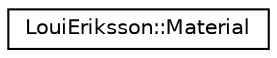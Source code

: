 digraph "Graphical Class Hierarchy"
{
 // LATEX_PDF_SIZE
  edge [fontname="Helvetica",fontsize="10",labelfontname="Helvetica",labelfontsize="10"];
  node [fontname="Helvetica",fontsize="10",shape=record];
  rankdir="LR";
  Node0 [label="LouiEriksson::Material",height=0.2,width=0.4,color="black", fillcolor="white", style="filled",URL="$class_loui_eriksson_1_1_material.html",tooltip=" "];
}
